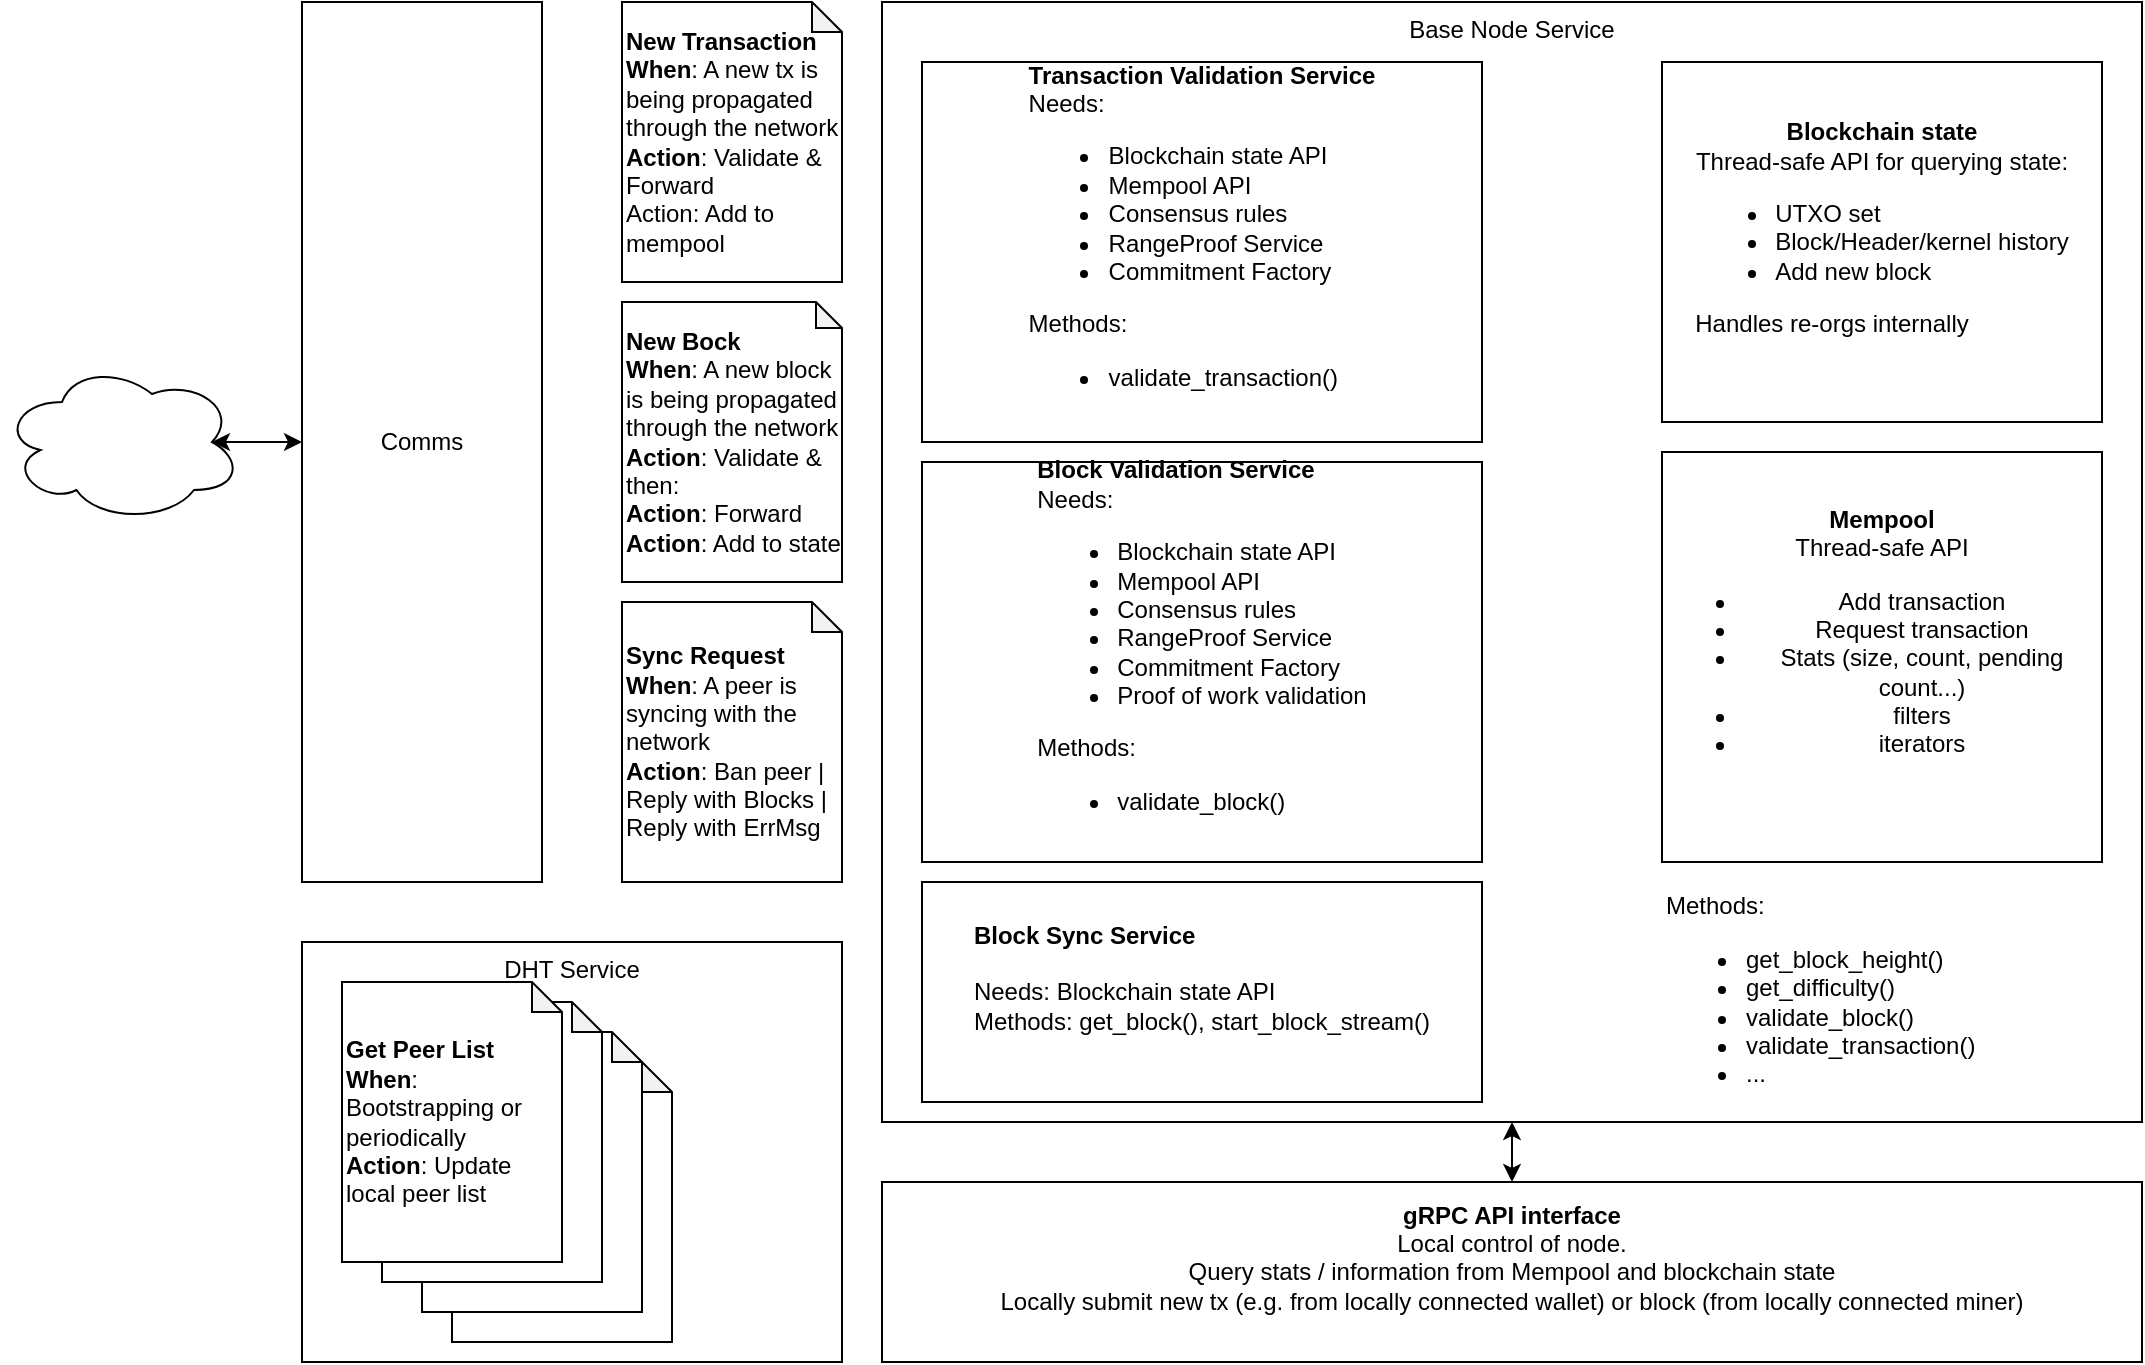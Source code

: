 <mxfile version="11.0.5" type="device"><diagram id="zHRWVtIHiqaocQHCB5QM" name="Page-1"><mxGraphModel dx="1226" dy="1222" grid="1" gridSize="10" guides="1" tooltips="1" connect="1" arrows="1" fold="1" page="1" pageScale="1" pageWidth="1169" pageHeight="827" math="0" shadow="0"><root><mxCell id="0"/><mxCell id="1" parent="0"/><mxCell id="fmJTH9kfQMxVsWcicTYP-18" value="DHT Service" style="rounded=0;whiteSpace=wrap;html=1;verticalAlign=top;" parent="1" vertex="1"><mxGeometry x="190" y="510" width="270" height="210" as="geometry"/></mxCell><mxCell id="fmJTH9kfQMxVsWcicTYP-22" value="" style="shape=note;whiteSpace=wrap;html=1;backgroundOutline=1;darkOpacity=0.05;align=left;size=15;" parent="1" vertex="1"><mxGeometry x="265" y="570" width="110" height="140" as="geometry"/></mxCell><mxCell id="fmJTH9kfQMxVsWcicTYP-21" value="" style="shape=note;whiteSpace=wrap;html=1;backgroundOutline=1;darkOpacity=0.05;align=left;size=15;" parent="1" vertex="1"><mxGeometry x="250" y="555" width="110" height="140" as="geometry"/></mxCell><mxCell id="fmJTH9kfQMxVsWcicTYP-4" value="" style="ellipse;shape=cloud;whiteSpace=wrap;html=1;" parent="1" vertex="1"><mxGeometry x="40" y="220" width="120" height="80" as="geometry"/></mxCell><mxCell id="fmJTH9kfQMxVsWcicTYP-5" value="" style="endArrow=classic;startArrow=classic;html=1;entryX=0;entryY=0.5;entryDx=0;entryDy=0;exitX=0.875;exitY=0.5;exitDx=0;exitDy=0;exitPerimeter=0;" parent="1" source="fmJTH9kfQMxVsWcicTYP-4" target="fmJTH9kfQMxVsWcicTYP-7" edge="1"><mxGeometry width="50" height="50" relative="1" as="geometry"><mxPoint x="40" y="190" as="sourcePoint"/><mxPoint x="210" y="85" as="targetPoint"/></mxGeometry></mxCell><mxCell id="fmJTH9kfQMxVsWcicTYP-6" value="Base Node Service" style="rounded=0;whiteSpace=wrap;html=1;verticalAlign=top;fillColor=#FFFFFF;" parent="1" vertex="1"><mxGeometry x="480" y="40" width="630" height="560" as="geometry"/></mxCell><mxCell id="fmJTH9kfQMxVsWcicTYP-7" value="Comms" style="rounded=0;whiteSpace=wrap;html=1;" parent="1" vertex="1"><mxGeometry x="190" y="40" width="120" height="440" as="geometry"/></mxCell><mxCell id="fmJTH9kfQMxVsWcicTYP-9" value="&lt;b&gt;New Transaction&lt;/b&gt;&lt;br&gt;&lt;b&gt;When&lt;/b&gt;: A new tx is being propagated through the network&lt;br&gt;&lt;b&gt;Action&lt;/b&gt;: Validate &amp;amp; Forward&lt;br&gt;Action: Add to mempool&lt;br&gt;" style="shape=note;whiteSpace=wrap;html=1;backgroundOutline=1;darkOpacity=0.05;align=left;size=15;" parent="1" vertex="1"><mxGeometry x="350" y="40" width="110" height="140" as="geometry"/></mxCell><mxCell id="fmJTH9kfQMxVsWcicTYP-10" value="&lt;b&gt;New Bock&lt;/b&gt;&lt;br&gt;&lt;b&gt;When&lt;/b&gt;: A new block is being propagated through the network&lt;br&gt;&lt;b&gt;Action&lt;/b&gt;: Validate &amp;amp; then:&amp;nbsp;&lt;br&gt;&lt;b&gt;Action&lt;/b&gt;: Forward&lt;br&gt;&lt;b&gt;Action&lt;/b&gt;: Add to state&lt;br&gt;" style="shape=note;whiteSpace=wrap;html=1;backgroundOutline=1;darkOpacity=0.05;align=left;size=13;" parent="1" vertex="1"><mxGeometry x="350" y="190" width="110" height="140" as="geometry"/></mxCell><mxCell id="fmJTH9kfQMxVsWcicTYP-11" value="&lt;b&gt;Sync Request&lt;/b&gt;&lt;br&gt;&lt;b&gt;When&lt;/b&gt;: A peer is syncing with the network&lt;br&gt;&lt;b&gt;Action&lt;/b&gt;: Ban peer | Reply with Blocks | Reply with ErrMsg&lt;br&gt;" style="shape=note;whiteSpace=wrap;html=1;backgroundOutline=1;darkOpacity=0.05;align=left;size=15;" parent="1" vertex="1"><mxGeometry x="350" y="340" width="110" height="140" as="geometry"/></mxCell><mxCell id="fmJTH9kfQMxVsWcicTYP-12" value="&lt;b&gt;Blockchain state&lt;/b&gt;&lt;br&gt;Thread-safe API for querying state:&lt;br&gt;&lt;ul&gt;&lt;li style=&quot;text-align: left&quot;&gt;UTXO set&lt;/li&gt;&lt;li style=&quot;text-align: left&quot;&gt;Block/Header/kernel history&lt;/li&gt;&lt;li style=&quot;text-align: left&quot;&gt;Add new block&lt;/li&gt;&lt;/ul&gt;&lt;span&gt;&lt;div style=&quot;text-align: left&quot;&gt;&lt;span&gt;Handles re-orgs internally&lt;/span&gt;&lt;/div&gt;&lt;/span&gt;&lt;br&gt;" style="rounded=0;whiteSpace=wrap;html=1;" parent="1" vertex="1"><mxGeometry x="870" y="70" width="220" height="180" as="geometry"/></mxCell><mxCell id="fmJTH9kfQMxVsWcicTYP-13" value="&lt;b&gt;Mempool&lt;/b&gt;&lt;br&gt;Thread-safe API&lt;br&gt;&lt;ul&gt;&lt;li&gt;Add transaction&lt;/li&gt;&lt;li&gt;Request transaction&lt;/li&gt;&lt;li&gt;Stats (size, count, pending count...)&lt;/li&gt;&lt;li&gt;filters&lt;/li&gt;&lt;li&gt;iterators&lt;/li&gt;&lt;/ul&gt;&lt;br&gt;" style="rounded=0;whiteSpace=wrap;html=1;" parent="1" vertex="1"><mxGeometry x="870" y="265" width="220" height="205" as="geometry"/></mxCell><mxCell id="fmJTH9kfQMxVsWcicTYP-14" value="&lt;div style=&quot;text-align: left&quot;&gt;&lt;b&gt;Transaction Validation Service&lt;/b&gt;&lt;/div&gt;&lt;div style=&quot;text-align: left&quot;&gt;&lt;span&gt;Needs:&lt;/span&gt;&lt;/div&gt;&lt;ul&gt;&lt;li style=&quot;text-align: left&quot;&gt;Blockchain state API&lt;/li&gt;&lt;li style=&quot;text-align: left&quot;&gt;Mempool API&lt;/li&gt;&lt;li style=&quot;text-align: left&quot;&gt;Consensus rules&lt;/li&gt;&lt;li style=&quot;text-align: left&quot;&gt;RangeProof Service&lt;/li&gt;&lt;li style=&quot;text-align: left&quot;&gt;Commitment Factory&lt;/li&gt;&lt;/ul&gt;&lt;div style=&quot;text-align: left&quot;&gt;Methods:&lt;/div&gt;&lt;div style=&quot;text-align: left&quot;&gt;&lt;ul&gt;&lt;li&gt;validate_transaction()&lt;/li&gt;&lt;/ul&gt;&lt;/div&gt;&lt;div style=&quot;text-align: left&quot;&gt;&lt;br&gt;&lt;/div&gt;" style="rounded=0;whiteSpace=wrap;html=1;" parent="1" vertex="1"><mxGeometry x="500" y="70" width="280" height="190" as="geometry"/></mxCell><mxCell id="fmJTH9kfQMxVsWcicTYP-15" value="&lt;div style=&quot;text-align: left&quot;&gt;&lt;b&gt;Block Validation Service&lt;/b&gt;&lt;/div&gt;&lt;div style=&quot;text-align: left&quot;&gt;&lt;span&gt;Needs:&lt;/span&gt;&lt;/div&gt;&lt;ul&gt;&lt;li style=&quot;text-align: left&quot;&gt;Blockchain state API&lt;/li&gt;&lt;li style=&quot;text-align: left&quot;&gt;Mempool API&lt;/li&gt;&lt;li style=&quot;text-align: left&quot;&gt;Consensus rules&lt;/li&gt;&lt;li style=&quot;text-align: left&quot;&gt;RangeProof Service&lt;/li&gt;&lt;li style=&quot;text-align: left&quot;&gt;Commitment Factory&lt;/li&gt;&lt;li style=&quot;text-align: left&quot;&gt;Proof of work validation&lt;/li&gt;&lt;/ul&gt;&lt;div style=&quot;text-align: left&quot;&gt;Methods:&lt;/div&gt;&lt;div style=&quot;text-align: left&quot;&gt;&lt;ul&gt;&lt;li&gt;validate_block()&lt;/li&gt;&lt;/ul&gt;&lt;/div&gt;&lt;div style=&quot;text-align: left&quot;&gt;&lt;br&gt;&lt;/div&gt;" style="rounded=0;whiteSpace=wrap;html=1;" parent="1" vertex="1"><mxGeometry x="500" y="270" width="280" height="200" as="geometry"/></mxCell><mxCell id="fmJTH9kfQMxVsWcicTYP-16" value="&lt;b&gt;gRPC API interface&lt;/b&gt;&lt;br&gt;Local control of node.&lt;br&gt;Query stats / information from Mempool and blockchain state&lt;br&gt;Locally submit new tx (e.g. from locally connected wallet) or block (from locally connected miner)&lt;br&gt;&lt;br&gt;" style="rounded=0;whiteSpace=wrap;html=1;" parent="1" vertex="1"><mxGeometry x="480" y="630" width="630" height="90" as="geometry"/></mxCell><mxCell id="fmJTH9kfQMxVsWcicTYP-19" value="" style="shape=note;whiteSpace=wrap;html=1;backgroundOutline=1;darkOpacity=0.05;align=left;size=15;" parent="1" vertex="1"><mxGeometry x="230" y="540" width="110" height="140" as="geometry"/></mxCell><mxCell id="fmJTH9kfQMxVsWcicTYP-17" value="&lt;b&gt;Get Peer List&lt;/b&gt;&lt;br&gt;&lt;b&gt;When&lt;/b&gt;: Bootstrapping or periodically&lt;br&gt;&lt;b&gt;Action&lt;/b&gt;: Update local peer list&lt;br&gt;" style="shape=note;whiteSpace=wrap;html=1;backgroundOutline=1;darkOpacity=0.05;align=left;size=15;" parent="1" vertex="1"><mxGeometry x="210" y="530" width="110" height="140" as="geometry"/></mxCell><mxCell id="7fnt_04KrcFz1Fak7D0L-3" value="" style="endArrow=classic;startArrow=classic;html=1;entryX=0.5;entryY=0;entryDx=0;entryDy=0;exitX=0.5;exitY=1;exitDx=0;exitDy=0;" parent="1" source="fmJTH9kfQMxVsWcicTYP-6" target="fmJTH9kfQMxVsWcicTYP-16" edge="1"><mxGeometry width="50" height="50" relative="1" as="geometry"><mxPoint x="40" y="790" as="sourcePoint"/><mxPoint x="90" y="740" as="targetPoint"/></mxGeometry></mxCell><mxCell id="7fnt_04KrcFz1Fak7D0L-8" value="Methods:&lt;br&gt;&lt;ul&gt;&lt;li&gt;get_block_height()&lt;/li&gt;&lt;li&gt;get_difficulty()&lt;/li&gt;&lt;li&gt;validate_block()&lt;/li&gt;&lt;li&gt;validate_transaction()&lt;/li&gt;&lt;li&gt;...&lt;/li&gt;&lt;/ul&gt;" style="text;html=1;strokeColor=none;fillColor=none;align=left;verticalAlign=middle;whiteSpace=wrap;rounded=0;" parent="1" vertex="1"><mxGeometry x="870" y="475" width="220" height="130" as="geometry"/></mxCell><mxCell id="fR2ql8fJxysHhezbEtvK-1" value="&lt;div style=&quot;text-align: left&quot;&gt;&lt;b&gt;Block Sync Service&lt;/b&gt;&lt;/div&gt;&lt;div style=&quot;text-align: left&quot;&gt;&lt;span&gt;&lt;br&gt;&lt;/span&gt;&lt;/div&gt;&lt;div style=&quot;text-align: left&quot;&gt;&lt;span&gt;Needs:&amp;nbsp;&lt;/span&gt;&lt;span&gt;Blockchain state API&lt;/span&gt;&lt;/div&gt;&lt;div style=&quot;text-align: left&quot;&gt;Methods: get_block(), start_block_stream()&lt;/div&gt;&lt;div style=&quot;text-align: left&quot;&gt;&lt;br&gt;&lt;/div&gt;" style="rounded=0;whiteSpace=wrap;html=1;" vertex="1" parent="1"><mxGeometry x="500" y="480" width="280" height="110" as="geometry"/></mxCell></root></mxGraphModel></diagram></mxfile>